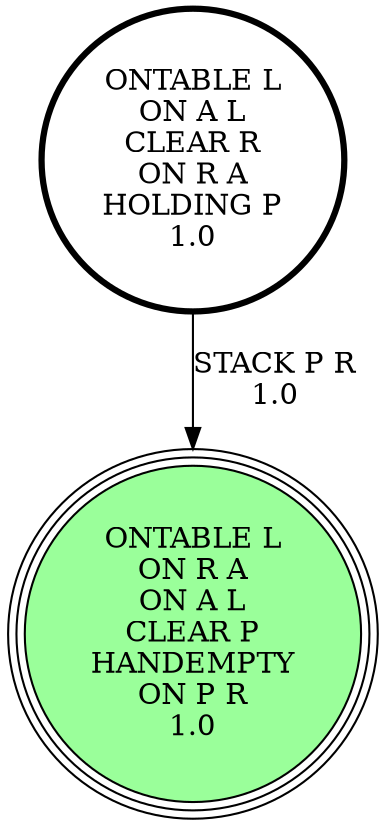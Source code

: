digraph {
"ONTABLE L\nON A L\nCLEAR R\nON R A\nHOLDING P\n1.0\n" -> "ONTABLE L\nON R A\nON A L\nCLEAR P\nHANDEMPTY\nON P R\n1.0\n"[label="STACK P R\n1.0\n"];
"ONTABLE L\nON R A\nON A L\nCLEAR P\nHANDEMPTY\nON P R\n1.0\n" [shape=circle, style=filled, fillcolor=palegreen1, peripheries=3];
"ONTABLE L\nON R A\nON A L\nCLEAR P\nHANDEMPTY\nON P R\n1.0\n" [shape=circle, style=filled, fillcolor=palegreen1, peripheries=3];
"ONTABLE L\nON A L\nCLEAR R\nON R A\nHOLDING P\n1.0\n" [shape=circle, penwidth=3];
}
